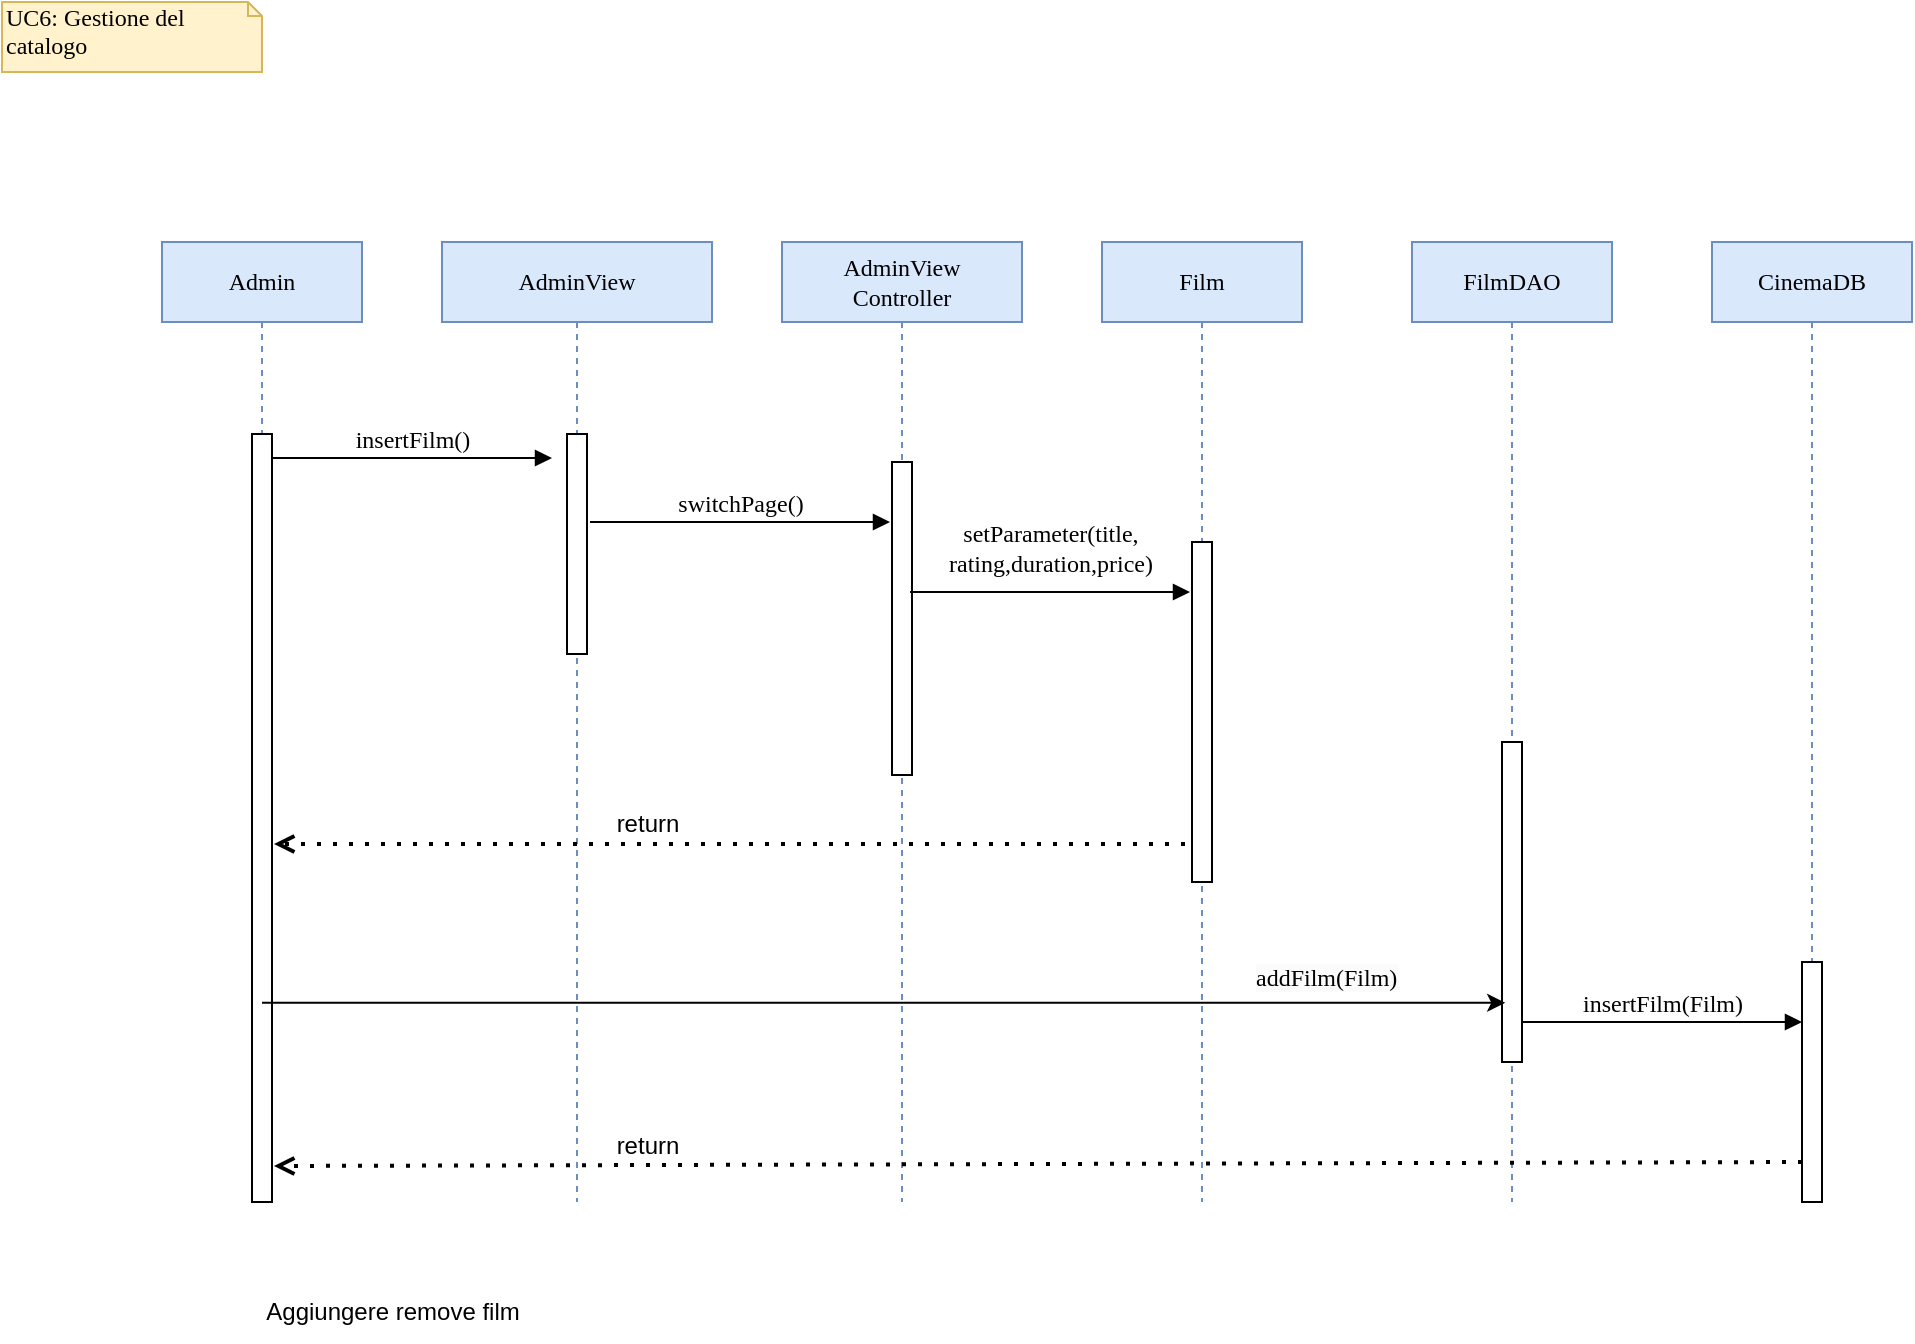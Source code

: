 <mxfile version="22.1.16" type="device">
  <diagram name="Page-1" id="13e1069c-82ec-6db2-03f1-153e76fe0fe0">
    <mxGraphModel dx="1050" dy="621" grid="1" gridSize="10" guides="1" tooltips="1" connect="1" arrows="1" fold="1" page="1" pageScale="1" pageWidth="1100" pageHeight="850" background="none" math="0" shadow="0">
      <root>
        <mxCell id="0" />
        <mxCell id="1" parent="0" />
        <mxCell id="7baba1c4bc27f4b0-2" value="AdminView" style="shape=umlLifeline;perimeter=lifelinePerimeter;whiteSpace=wrap;html=1;container=1;collapsible=0;recursiveResize=0;outlineConnect=0;rounded=0;shadow=0;comic=0;labelBackgroundColor=none;strokeWidth=1;fontFamily=Verdana;fontSize=12;align=center;fillColor=#dae8fc;strokeColor=#6c8ebf;" parent="1" vertex="1">
          <mxGeometry x="220" y="120" width="135" height="480" as="geometry" />
        </mxCell>
        <mxCell id="7baba1c4bc27f4b0-10" value="" style="html=1;points=[];perimeter=orthogonalPerimeter;rounded=0;shadow=0;comic=0;labelBackgroundColor=none;strokeWidth=1;fontFamily=Verdana;fontSize=12;align=center;" parent="7baba1c4bc27f4b0-2" vertex="1">
          <mxGeometry x="62.5" y="96" width="10" height="110" as="geometry" />
        </mxCell>
        <mxCell id="BazkxacqFKndKwqCTscp-36" value="" style="endArrow=open;dashed=1;html=1;dashPattern=1 3;strokeWidth=2;rounded=0;endFill=0;" parent="7baba1c4bc27f4b0-2" source="Tgv9cBTI27cX0pnWbjZV-3" edge="1">
          <mxGeometry width="50" height="50" relative="1" as="geometry">
            <mxPoint x="222.2" y="298.885" as="sourcePoint" />
            <mxPoint x="-84" y="301" as="targetPoint" />
          </mxGeometry>
        </mxCell>
        <mxCell id="BazkxacqFKndKwqCTscp-41" value="return" style="text;html=1;strokeColor=none;fillColor=none;align=center;verticalAlign=middle;whiteSpace=wrap;rounded=0;" parent="7baba1c4bc27f4b0-2" vertex="1">
          <mxGeometry x="72.5" y="276" width="60" height="30" as="geometry" />
        </mxCell>
        <mxCell id="7baba1c4bc27f4b0-8" value="Admin" style="shape=umlLifeline;perimeter=lifelinePerimeter;whiteSpace=wrap;html=1;container=1;collapsible=0;recursiveResize=0;outlineConnect=0;rounded=0;shadow=0;comic=0;labelBackgroundColor=none;strokeWidth=1;fontFamily=Verdana;fontSize=12;align=center;glass=0;fillColor=#dae8fc;strokeColor=#6c8ebf;" parent="1" vertex="1">
          <mxGeometry x="80" y="120" width="100" height="480" as="geometry" />
        </mxCell>
        <mxCell id="7baba1c4bc27f4b0-9" value="" style="html=1;points=[];perimeter=orthogonalPerimeter;rounded=0;shadow=0;comic=0;labelBackgroundColor=none;strokeWidth=1;fontFamily=Verdana;fontSize=12;align=center;" parent="7baba1c4bc27f4b0-8" vertex="1">
          <mxGeometry x="45" y="96" width="10" height="384" as="geometry" />
        </mxCell>
        <mxCell id="7baba1c4bc27f4b0-11" value="insertFilm()" style="html=1;verticalAlign=bottom;endArrow=block;entryX=0;entryY=0;labelBackgroundColor=none;fontFamily=Verdana;fontSize=12;edgeStyle=elbowEdgeStyle;elbow=vertical;" parent="1" edge="1">
          <mxGeometry relative="1" as="geometry">
            <mxPoint x="135" y="228" as="sourcePoint" />
            <mxPoint x="275" y="228" as="targetPoint" />
          </mxGeometry>
        </mxCell>
        <mxCell id="7baba1c4bc27f4b0-40" value="UC6: Gestione del catalogo" style="shape=note;whiteSpace=wrap;html=1;size=7;verticalAlign=top;align=left;spacingTop=-6;rounded=0;shadow=0;comic=0;labelBackgroundColor=none;strokeWidth=1;fontFamily=Verdana;fontSize=12;fillColor=#fff2cc;strokeColor=#d6b656;" parent="1" vertex="1">
          <mxGeometry width="130" height="35" as="geometry" />
        </mxCell>
        <mxCell id="BazkxacqFKndKwqCTscp-3" value="FilmDAO" style="shape=umlLifeline;perimeter=lifelinePerimeter;whiteSpace=wrap;html=1;container=1;collapsible=0;recursiveResize=0;outlineConnect=0;rounded=0;shadow=0;comic=0;labelBackgroundColor=none;strokeWidth=1;fontFamily=Verdana;fontSize=12;align=center;fillColor=#dae8fc;strokeColor=#6c8ebf;" parent="1" vertex="1">
          <mxGeometry x="705" y="120" width="100" height="480" as="geometry" />
        </mxCell>
        <mxCell id="BazkxacqFKndKwqCTscp-4" value="" style="html=1;points=[];perimeter=orthogonalPerimeter;rounded=0;shadow=0;comic=0;labelBackgroundColor=none;strokeWidth=1;fontFamily=Verdana;fontSize=12;align=center;" parent="BazkxacqFKndKwqCTscp-3" vertex="1">
          <mxGeometry x="45" y="250" width="10" height="160" as="geometry" />
        </mxCell>
        <mxCell id="BazkxacqFKndKwqCTscp-6" value="CinemaDB" style="shape=umlLifeline;perimeter=lifelinePerimeter;whiteSpace=wrap;html=1;container=1;collapsible=0;recursiveResize=0;outlineConnect=0;rounded=0;shadow=0;comic=0;labelBackgroundColor=none;strokeWidth=1;fontFamily=Verdana;fontSize=12;align=center;fillColor=#dae8fc;strokeColor=#6c8ebf;" parent="1" vertex="1">
          <mxGeometry x="855" y="120" width="100" height="480" as="geometry" />
        </mxCell>
        <mxCell id="BazkxacqFKndKwqCTscp-7" value="" style="html=1;points=[];perimeter=orthogonalPerimeter;rounded=0;shadow=0;comic=0;labelBackgroundColor=none;strokeWidth=1;fontFamily=Verdana;fontSize=12;align=center;" parent="BazkxacqFKndKwqCTscp-6" vertex="1">
          <mxGeometry x="45" y="360" width="10" height="120" as="geometry" />
        </mxCell>
        <mxCell id="Tgv9cBTI27cX0pnWbjZV-9" value="insertFilm(Film)" style="html=1;verticalAlign=bottom;endArrow=block;entryX=0;entryY=0;labelBackgroundColor=none;fontFamily=Verdana;fontSize=12;edgeStyle=elbowEdgeStyle;elbow=horizontal;" parent="BazkxacqFKndKwqCTscp-6" edge="1">
          <mxGeometry relative="1" as="geometry">
            <mxPoint x="-95" y="390" as="sourcePoint" />
            <mxPoint x="45" y="390" as="targetPoint" />
          </mxGeometry>
        </mxCell>
        <mxCell id="BazkxacqFKndKwqCTscp-32" value="AdminView&lt;br&gt;Controller" style="shape=umlLifeline;perimeter=lifelinePerimeter;whiteSpace=wrap;html=1;container=1;collapsible=0;recursiveResize=0;outlineConnect=0;rounded=0;shadow=0;comic=0;labelBackgroundColor=none;strokeWidth=1;fontFamily=Verdana;fontSize=12;align=center;fillColor=#dae8fc;strokeColor=#6c8ebf;" parent="1" vertex="1">
          <mxGeometry x="390" y="120" width="120" height="480" as="geometry" />
        </mxCell>
        <mxCell id="BazkxacqFKndKwqCTscp-33" value="" style="html=1;points=[];perimeter=orthogonalPerimeter;rounded=0;shadow=0;comic=0;labelBackgroundColor=none;strokeWidth=1;fontFamily=Verdana;fontSize=12;align=center;" parent="BazkxacqFKndKwqCTscp-32" vertex="1">
          <mxGeometry x="55" y="110" width="10" height="156.5" as="geometry" />
        </mxCell>
        <mxCell id="7baba1c4bc27f4b0-14" value="switchPage()" style="html=1;verticalAlign=bottom;endArrow=block;labelBackgroundColor=none;fontFamily=Verdana;fontSize=12;edgeStyle=elbowEdgeStyle;elbow=horizontal;" parent="1" edge="1">
          <mxGeometry relative="1" as="geometry">
            <mxPoint x="294" y="260" as="sourcePoint" />
            <mxPoint x="444" y="260" as="targetPoint" />
          </mxGeometry>
        </mxCell>
        <mxCell id="Tgv9cBTI27cX0pnWbjZV-3" value="Film" style="shape=umlLifeline;perimeter=lifelinePerimeter;whiteSpace=wrap;html=1;container=1;collapsible=0;recursiveResize=0;outlineConnect=0;rounded=0;shadow=0;comic=0;labelBackgroundColor=none;strokeWidth=1;fontFamily=Verdana;fontSize=12;align=center;fillColor=#dae8fc;strokeColor=#6c8ebf;" parent="1" vertex="1">
          <mxGeometry x="550" y="120" width="100" height="480" as="geometry" />
        </mxCell>
        <mxCell id="Tgv9cBTI27cX0pnWbjZV-4" value="" style="html=1;points=[];perimeter=orthogonalPerimeter;rounded=0;shadow=0;comic=0;labelBackgroundColor=none;strokeWidth=1;fontFamily=Verdana;fontSize=12;align=center;" parent="Tgv9cBTI27cX0pnWbjZV-3" vertex="1">
          <mxGeometry x="45" y="150" width="10" height="170" as="geometry" />
        </mxCell>
        <mxCell id="Tgv9cBTI27cX0pnWbjZV-5" value="setParameter(title,&lt;br&gt;rating,duration,price)" style="html=1;verticalAlign=bottom;endArrow=block;entryX=0;entryY=0;labelBackgroundColor=none;fontFamily=Verdana;fontSize=12;edgeStyle=elbowEdgeStyle;elbow=vertical;" parent="1" edge="1">
          <mxGeometry y="5" relative="1" as="geometry">
            <mxPoint x="454" y="295" as="sourcePoint" />
            <mxPoint x="594" y="295" as="targetPoint" />
            <mxPoint as="offset" />
          </mxGeometry>
        </mxCell>
        <mxCell id="Tgv9cBTI27cX0pnWbjZV-7" value="" style="endArrow=open;dashed=1;html=1;dashPattern=1 3;strokeWidth=2;rounded=0;endFill=0;" parent="1" edge="1">
          <mxGeometry width="50" height="50" relative="1" as="geometry">
            <mxPoint x="900" y="580" as="sourcePoint" />
            <mxPoint x="136" y="582" as="targetPoint" />
          </mxGeometry>
        </mxCell>
        <mxCell id="Tgv9cBTI27cX0pnWbjZV-8" value="return" style="text;html=1;strokeColor=none;fillColor=none;align=center;verticalAlign=middle;whiteSpace=wrap;rounded=0;" parent="1" vertex="1">
          <mxGeometry x="292.5" y="557" width="60" height="30" as="geometry" />
        </mxCell>
        <mxCell id="wKtZGAlD6Ijr--a_wXPx-5" value="" style="endArrow=classic;html=1;rounded=0;entryX=0.16;entryY=0.815;entryDx=0;entryDy=0;entryPerimeter=0;" parent="1" source="7baba1c4bc27f4b0-8" target="BazkxacqFKndKwqCTscp-4" edge="1">
          <mxGeometry width="50" height="50" relative="1" as="geometry">
            <mxPoint x="282.5" y="480" as="sourcePoint" />
            <mxPoint x="415.5" y="480" as="targetPoint" />
          </mxGeometry>
        </mxCell>
        <mxCell id="wKtZGAlD6Ijr--a_wXPx-4" value="&lt;span style=&quot;color: rgb(0, 0, 0); font-family: Verdana; font-size: 12px; font-style: normal; font-variant-ligatures: normal; font-variant-caps: normal; font-weight: 400; letter-spacing: normal; orphans: 2; text-align: center; text-indent: 0px; text-transform: none; widows: 2; word-spacing: 0px; -webkit-text-stroke-width: 0px; background-color: rgb(251, 251, 251); text-decoration-thickness: initial; text-decoration-style: initial; text-decoration-color: initial; float: none; display: inline !important;&quot;&gt;addFilm(Film)&lt;/span&gt;" style="text;whiteSpace=wrap;html=1;" parent="1" vertex="1">
          <mxGeometry x="625" y="474" width="130" height="40" as="geometry" />
        </mxCell>
        <mxCell id="fV7H00QE5CcMfUGclYMK-1" value="Aggiungere remove film" style="text;html=1;align=center;verticalAlign=middle;resizable=0;points=[];autosize=1;strokeColor=none;fillColor=none;" vertex="1" parent="1">
          <mxGeometry x="120" y="640" width="150" height="30" as="geometry" />
        </mxCell>
      </root>
    </mxGraphModel>
  </diagram>
</mxfile>
